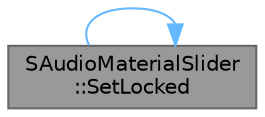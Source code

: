 digraph "SAudioMaterialSlider::SetLocked"
{
 // INTERACTIVE_SVG=YES
 // LATEX_PDF_SIZE
  bgcolor="transparent";
  edge [fontname=Helvetica,fontsize=10,labelfontname=Helvetica,labelfontsize=10];
  node [fontname=Helvetica,fontsize=10,shape=box,height=0.2,width=0.4];
  rankdir="LR";
  Node1 [id="Node000001",label="SAudioMaterialSlider\l::SetLocked",height=0.2,width=0.4,color="gray40", fillcolor="grey60", style="filled", fontcolor="black",tooltip="Set the bLocked attribute."];
  Node1 -> Node1 [id="edge1_Node000001_Node000001",color="steelblue1",style="solid",tooltip=" "];
}
